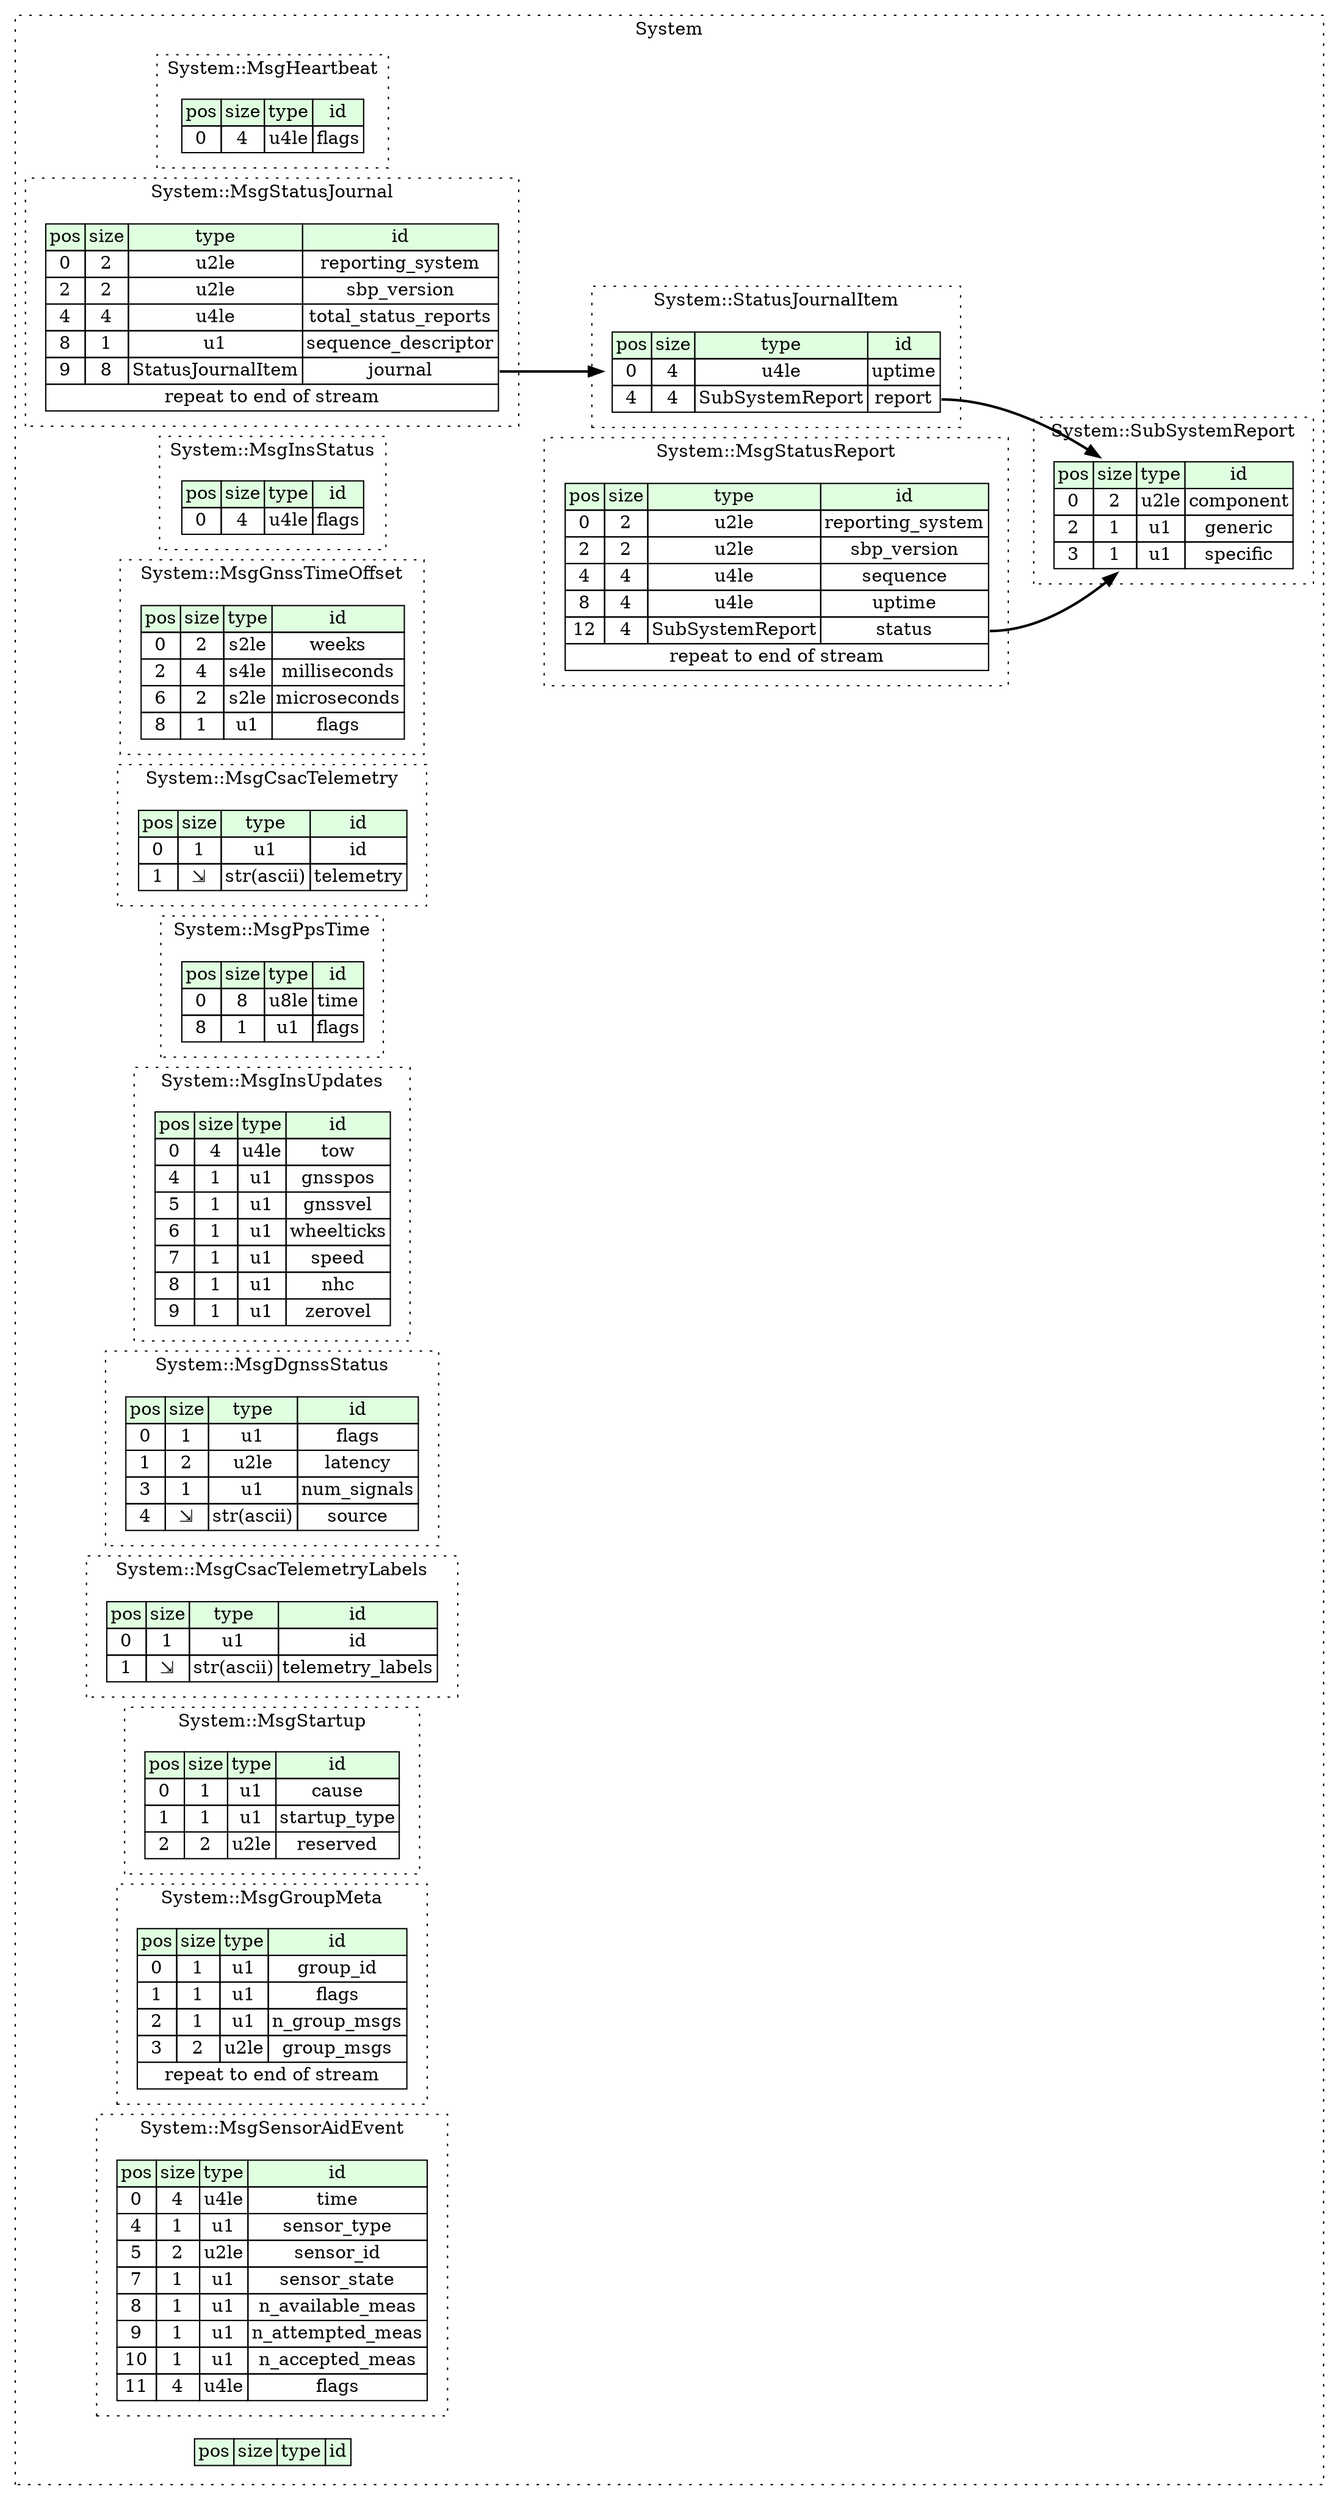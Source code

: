 digraph {
	rankdir=LR;
	node [shape=plaintext];
	subgraph cluster__system {
		label="System";
		graph[style=dotted];

		system__seq [label=<<TABLE BORDER="0" CELLBORDER="1" CELLSPACING="0">
			<TR><TD BGCOLOR="#E0FFE0">pos</TD><TD BGCOLOR="#E0FFE0">size</TD><TD BGCOLOR="#E0FFE0">type</TD><TD BGCOLOR="#E0FFE0">id</TD></TR>
		</TABLE>>];
		subgraph cluster__msg_heartbeat {
			label="System::MsgHeartbeat";
			graph[style=dotted];

			msg_heartbeat__seq [label=<<TABLE BORDER="0" CELLBORDER="1" CELLSPACING="0">
				<TR><TD BGCOLOR="#E0FFE0">pos</TD><TD BGCOLOR="#E0FFE0">size</TD><TD BGCOLOR="#E0FFE0">type</TD><TD BGCOLOR="#E0FFE0">id</TD></TR>
				<TR><TD PORT="flags_pos">0</TD><TD PORT="flags_size">4</TD><TD>u4le</TD><TD PORT="flags_type">flags</TD></TR>
			</TABLE>>];
		}
		subgraph cluster__msg_status_journal {
			label="System::MsgStatusJournal";
			graph[style=dotted];

			msg_status_journal__seq [label=<<TABLE BORDER="0" CELLBORDER="1" CELLSPACING="0">
				<TR><TD BGCOLOR="#E0FFE0">pos</TD><TD BGCOLOR="#E0FFE0">size</TD><TD BGCOLOR="#E0FFE0">type</TD><TD BGCOLOR="#E0FFE0">id</TD></TR>
				<TR><TD PORT="reporting_system_pos">0</TD><TD PORT="reporting_system_size">2</TD><TD>u2le</TD><TD PORT="reporting_system_type">reporting_system</TD></TR>
				<TR><TD PORT="sbp_version_pos">2</TD><TD PORT="sbp_version_size">2</TD><TD>u2le</TD><TD PORT="sbp_version_type">sbp_version</TD></TR>
				<TR><TD PORT="total_status_reports_pos">4</TD><TD PORT="total_status_reports_size">4</TD><TD>u4le</TD><TD PORT="total_status_reports_type">total_status_reports</TD></TR>
				<TR><TD PORT="sequence_descriptor_pos">8</TD><TD PORT="sequence_descriptor_size">1</TD><TD>u1</TD><TD PORT="sequence_descriptor_type">sequence_descriptor</TD></TR>
				<TR><TD PORT="journal_pos">9</TD><TD PORT="journal_size">8</TD><TD>StatusJournalItem</TD><TD PORT="journal_type">journal</TD></TR>
				<TR><TD COLSPAN="4" PORT="journal__repeat">repeat to end of stream</TD></TR>
			</TABLE>>];
		}
		subgraph cluster__msg_ins_status {
			label="System::MsgInsStatus";
			graph[style=dotted];

			msg_ins_status__seq [label=<<TABLE BORDER="0" CELLBORDER="1" CELLSPACING="0">
				<TR><TD BGCOLOR="#E0FFE0">pos</TD><TD BGCOLOR="#E0FFE0">size</TD><TD BGCOLOR="#E0FFE0">type</TD><TD BGCOLOR="#E0FFE0">id</TD></TR>
				<TR><TD PORT="flags_pos">0</TD><TD PORT="flags_size">4</TD><TD>u4le</TD><TD PORT="flags_type">flags</TD></TR>
			</TABLE>>];
		}
		subgraph cluster__msg_gnss_time_offset {
			label="System::MsgGnssTimeOffset";
			graph[style=dotted];

			msg_gnss_time_offset__seq [label=<<TABLE BORDER="0" CELLBORDER="1" CELLSPACING="0">
				<TR><TD BGCOLOR="#E0FFE0">pos</TD><TD BGCOLOR="#E0FFE0">size</TD><TD BGCOLOR="#E0FFE0">type</TD><TD BGCOLOR="#E0FFE0">id</TD></TR>
				<TR><TD PORT="weeks_pos">0</TD><TD PORT="weeks_size">2</TD><TD>s2le</TD><TD PORT="weeks_type">weeks</TD></TR>
				<TR><TD PORT="milliseconds_pos">2</TD><TD PORT="milliseconds_size">4</TD><TD>s4le</TD><TD PORT="milliseconds_type">milliseconds</TD></TR>
				<TR><TD PORT="microseconds_pos">6</TD><TD PORT="microseconds_size">2</TD><TD>s2le</TD><TD PORT="microseconds_type">microseconds</TD></TR>
				<TR><TD PORT="flags_pos">8</TD><TD PORT="flags_size">1</TD><TD>u1</TD><TD PORT="flags_type">flags</TD></TR>
			</TABLE>>];
		}
		subgraph cluster__msg_csac_telemetry {
			label="System::MsgCsacTelemetry";
			graph[style=dotted];

			msg_csac_telemetry__seq [label=<<TABLE BORDER="0" CELLBORDER="1" CELLSPACING="0">
				<TR><TD BGCOLOR="#E0FFE0">pos</TD><TD BGCOLOR="#E0FFE0">size</TD><TD BGCOLOR="#E0FFE0">type</TD><TD BGCOLOR="#E0FFE0">id</TD></TR>
				<TR><TD PORT="id_pos">0</TD><TD PORT="id_size">1</TD><TD>u1</TD><TD PORT="id_type">id</TD></TR>
				<TR><TD PORT="telemetry_pos">1</TD><TD PORT="telemetry_size">⇲</TD><TD>str(ascii)</TD><TD PORT="telemetry_type">telemetry</TD></TR>
			</TABLE>>];
		}
		subgraph cluster__msg_pps_time {
			label="System::MsgPpsTime";
			graph[style=dotted];

			msg_pps_time__seq [label=<<TABLE BORDER="0" CELLBORDER="1" CELLSPACING="0">
				<TR><TD BGCOLOR="#E0FFE0">pos</TD><TD BGCOLOR="#E0FFE0">size</TD><TD BGCOLOR="#E0FFE0">type</TD><TD BGCOLOR="#E0FFE0">id</TD></TR>
				<TR><TD PORT="time_pos">0</TD><TD PORT="time_size">8</TD><TD>u8le</TD><TD PORT="time_type">time</TD></TR>
				<TR><TD PORT="flags_pos">8</TD><TD PORT="flags_size">1</TD><TD>u1</TD><TD PORT="flags_type">flags</TD></TR>
			</TABLE>>];
		}
		subgraph cluster__msg_ins_updates {
			label="System::MsgInsUpdates";
			graph[style=dotted];

			msg_ins_updates__seq [label=<<TABLE BORDER="0" CELLBORDER="1" CELLSPACING="0">
				<TR><TD BGCOLOR="#E0FFE0">pos</TD><TD BGCOLOR="#E0FFE0">size</TD><TD BGCOLOR="#E0FFE0">type</TD><TD BGCOLOR="#E0FFE0">id</TD></TR>
				<TR><TD PORT="tow_pos">0</TD><TD PORT="tow_size">4</TD><TD>u4le</TD><TD PORT="tow_type">tow</TD></TR>
				<TR><TD PORT="gnsspos_pos">4</TD><TD PORT="gnsspos_size">1</TD><TD>u1</TD><TD PORT="gnsspos_type">gnsspos</TD></TR>
				<TR><TD PORT="gnssvel_pos">5</TD><TD PORT="gnssvel_size">1</TD><TD>u1</TD><TD PORT="gnssvel_type">gnssvel</TD></TR>
				<TR><TD PORT="wheelticks_pos">6</TD><TD PORT="wheelticks_size">1</TD><TD>u1</TD><TD PORT="wheelticks_type">wheelticks</TD></TR>
				<TR><TD PORT="speed_pos">7</TD><TD PORT="speed_size">1</TD><TD>u1</TD><TD PORT="speed_type">speed</TD></TR>
				<TR><TD PORT="nhc_pos">8</TD><TD PORT="nhc_size">1</TD><TD>u1</TD><TD PORT="nhc_type">nhc</TD></TR>
				<TR><TD PORT="zerovel_pos">9</TD><TD PORT="zerovel_size">1</TD><TD>u1</TD><TD PORT="zerovel_type">zerovel</TD></TR>
			</TABLE>>];
		}
		subgraph cluster__msg_dgnss_status {
			label="System::MsgDgnssStatus";
			graph[style=dotted];

			msg_dgnss_status__seq [label=<<TABLE BORDER="0" CELLBORDER="1" CELLSPACING="0">
				<TR><TD BGCOLOR="#E0FFE0">pos</TD><TD BGCOLOR="#E0FFE0">size</TD><TD BGCOLOR="#E0FFE0">type</TD><TD BGCOLOR="#E0FFE0">id</TD></TR>
				<TR><TD PORT="flags_pos">0</TD><TD PORT="flags_size">1</TD><TD>u1</TD><TD PORT="flags_type">flags</TD></TR>
				<TR><TD PORT="latency_pos">1</TD><TD PORT="latency_size">2</TD><TD>u2le</TD><TD PORT="latency_type">latency</TD></TR>
				<TR><TD PORT="num_signals_pos">3</TD><TD PORT="num_signals_size">1</TD><TD>u1</TD><TD PORT="num_signals_type">num_signals</TD></TR>
				<TR><TD PORT="source_pos">4</TD><TD PORT="source_size">⇲</TD><TD>str(ascii)</TD><TD PORT="source_type">source</TD></TR>
			</TABLE>>];
		}
		subgraph cluster__msg_csac_telemetry_labels {
			label="System::MsgCsacTelemetryLabels";
			graph[style=dotted];

			msg_csac_telemetry_labels__seq [label=<<TABLE BORDER="0" CELLBORDER="1" CELLSPACING="0">
				<TR><TD BGCOLOR="#E0FFE0">pos</TD><TD BGCOLOR="#E0FFE0">size</TD><TD BGCOLOR="#E0FFE0">type</TD><TD BGCOLOR="#E0FFE0">id</TD></TR>
				<TR><TD PORT="id_pos">0</TD><TD PORT="id_size">1</TD><TD>u1</TD><TD PORT="id_type">id</TD></TR>
				<TR><TD PORT="telemetry_labels_pos">1</TD><TD PORT="telemetry_labels_size">⇲</TD><TD>str(ascii)</TD><TD PORT="telemetry_labels_type">telemetry_labels</TD></TR>
			</TABLE>>];
		}
		subgraph cluster__msg_startup {
			label="System::MsgStartup";
			graph[style=dotted];

			msg_startup__seq [label=<<TABLE BORDER="0" CELLBORDER="1" CELLSPACING="0">
				<TR><TD BGCOLOR="#E0FFE0">pos</TD><TD BGCOLOR="#E0FFE0">size</TD><TD BGCOLOR="#E0FFE0">type</TD><TD BGCOLOR="#E0FFE0">id</TD></TR>
				<TR><TD PORT="cause_pos">0</TD><TD PORT="cause_size">1</TD><TD>u1</TD><TD PORT="cause_type">cause</TD></TR>
				<TR><TD PORT="startup_type_pos">1</TD><TD PORT="startup_type_size">1</TD><TD>u1</TD><TD PORT="startup_type_type">startup_type</TD></TR>
				<TR><TD PORT="reserved_pos">2</TD><TD PORT="reserved_size">2</TD><TD>u2le</TD><TD PORT="reserved_type">reserved</TD></TR>
			</TABLE>>];
		}
		subgraph cluster__msg_group_meta {
			label="System::MsgGroupMeta";
			graph[style=dotted];

			msg_group_meta__seq [label=<<TABLE BORDER="0" CELLBORDER="1" CELLSPACING="0">
				<TR><TD BGCOLOR="#E0FFE0">pos</TD><TD BGCOLOR="#E0FFE0">size</TD><TD BGCOLOR="#E0FFE0">type</TD><TD BGCOLOR="#E0FFE0">id</TD></TR>
				<TR><TD PORT="group_id_pos">0</TD><TD PORT="group_id_size">1</TD><TD>u1</TD><TD PORT="group_id_type">group_id</TD></TR>
				<TR><TD PORT="flags_pos">1</TD><TD PORT="flags_size">1</TD><TD>u1</TD><TD PORT="flags_type">flags</TD></TR>
				<TR><TD PORT="n_group_msgs_pos">2</TD><TD PORT="n_group_msgs_size">1</TD><TD>u1</TD><TD PORT="n_group_msgs_type">n_group_msgs</TD></TR>
				<TR><TD PORT="group_msgs_pos">3</TD><TD PORT="group_msgs_size">2</TD><TD>u2le</TD><TD PORT="group_msgs_type">group_msgs</TD></TR>
				<TR><TD COLSPAN="4" PORT="group_msgs__repeat">repeat to end of stream</TD></TR>
			</TABLE>>];
		}
		subgraph cluster__msg_sensor_aid_event {
			label="System::MsgSensorAidEvent";
			graph[style=dotted];

			msg_sensor_aid_event__seq [label=<<TABLE BORDER="0" CELLBORDER="1" CELLSPACING="0">
				<TR><TD BGCOLOR="#E0FFE0">pos</TD><TD BGCOLOR="#E0FFE0">size</TD><TD BGCOLOR="#E0FFE0">type</TD><TD BGCOLOR="#E0FFE0">id</TD></TR>
				<TR><TD PORT="time_pos">0</TD><TD PORT="time_size">4</TD><TD>u4le</TD><TD PORT="time_type">time</TD></TR>
				<TR><TD PORT="sensor_type_pos">4</TD><TD PORT="sensor_type_size">1</TD><TD>u1</TD><TD PORT="sensor_type_type">sensor_type</TD></TR>
				<TR><TD PORT="sensor_id_pos">5</TD><TD PORT="sensor_id_size">2</TD><TD>u2le</TD><TD PORT="sensor_id_type">sensor_id</TD></TR>
				<TR><TD PORT="sensor_state_pos">7</TD><TD PORT="sensor_state_size">1</TD><TD>u1</TD><TD PORT="sensor_state_type">sensor_state</TD></TR>
				<TR><TD PORT="n_available_meas_pos">8</TD><TD PORT="n_available_meas_size">1</TD><TD>u1</TD><TD PORT="n_available_meas_type">n_available_meas</TD></TR>
				<TR><TD PORT="n_attempted_meas_pos">9</TD><TD PORT="n_attempted_meas_size">1</TD><TD>u1</TD><TD PORT="n_attempted_meas_type">n_attempted_meas</TD></TR>
				<TR><TD PORT="n_accepted_meas_pos">10</TD><TD PORT="n_accepted_meas_size">1</TD><TD>u1</TD><TD PORT="n_accepted_meas_type">n_accepted_meas</TD></TR>
				<TR><TD PORT="flags_pos">11</TD><TD PORT="flags_size">4</TD><TD>u4le</TD><TD PORT="flags_type">flags</TD></TR>
			</TABLE>>];
		}
		subgraph cluster__sub_system_report {
			label="System::SubSystemReport";
			graph[style=dotted];

			sub_system_report__seq [label=<<TABLE BORDER="0" CELLBORDER="1" CELLSPACING="0">
				<TR><TD BGCOLOR="#E0FFE0">pos</TD><TD BGCOLOR="#E0FFE0">size</TD><TD BGCOLOR="#E0FFE0">type</TD><TD BGCOLOR="#E0FFE0">id</TD></TR>
				<TR><TD PORT="component_pos">0</TD><TD PORT="component_size">2</TD><TD>u2le</TD><TD PORT="component_type">component</TD></TR>
				<TR><TD PORT="generic_pos">2</TD><TD PORT="generic_size">1</TD><TD>u1</TD><TD PORT="generic_type">generic</TD></TR>
				<TR><TD PORT="specific_pos">3</TD><TD PORT="specific_size">1</TD><TD>u1</TD><TD PORT="specific_type">specific</TD></TR>
			</TABLE>>];
		}
		subgraph cluster__msg_status_report {
			label="System::MsgStatusReport";
			graph[style=dotted];

			msg_status_report__seq [label=<<TABLE BORDER="0" CELLBORDER="1" CELLSPACING="0">
				<TR><TD BGCOLOR="#E0FFE0">pos</TD><TD BGCOLOR="#E0FFE0">size</TD><TD BGCOLOR="#E0FFE0">type</TD><TD BGCOLOR="#E0FFE0">id</TD></TR>
				<TR><TD PORT="reporting_system_pos">0</TD><TD PORT="reporting_system_size">2</TD><TD>u2le</TD><TD PORT="reporting_system_type">reporting_system</TD></TR>
				<TR><TD PORT="sbp_version_pos">2</TD><TD PORT="sbp_version_size">2</TD><TD>u2le</TD><TD PORT="sbp_version_type">sbp_version</TD></TR>
				<TR><TD PORT="sequence_pos">4</TD><TD PORT="sequence_size">4</TD><TD>u4le</TD><TD PORT="sequence_type">sequence</TD></TR>
				<TR><TD PORT="uptime_pos">8</TD><TD PORT="uptime_size">4</TD><TD>u4le</TD><TD PORT="uptime_type">uptime</TD></TR>
				<TR><TD PORT="status_pos">12</TD><TD PORT="status_size">4</TD><TD>SubSystemReport</TD><TD PORT="status_type">status</TD></TR>
				<TR><TD COLSPAN="4" PORT="status__repeat">repeat to end of stream</TD></TR>
			</TABLE>>];
		}
		subgraph cluster__status_journal_item {
			label="System::StatusJournalItem";
			graph[style=dotted];

			status_journal_item__seq [label=<<TABLE BORDER="0" CELLBORDER="1" CELLSPACING="0">
				<TR><TD BGCOLOR="#E0FFE0">pos</TD><TD BGCOLOR="#E0FFE0">size</TD><TD BGCOLOR="#E0FFE0">type</TD><TD BGCOLOR="#E0FFE0">id</TD></TR>
				<TR><TD PORT="uptime_pos">0</TD><TD PORT="uptime_size">4</TD><TD>u4le</TD><TD PORT="uptime_type">uptime</TD></TR>
				<TR><TD PORT="report_pos">4</TD><TD PORT="report_size">4</TD><TD>SubSystemReport</TD><TD PORT="report_type">report</TD></TR>
			</TABLE>>];
		}
	}
	msg_status_journal__seq:journal_type -> status_journal_item__seq [style=bold];
	msg_status_report__seq:status_type -> sub_system_report__seq [style=bold];
	status_journal_item__seq:report_type -> sub_system_report__seq [style=bold];
}

